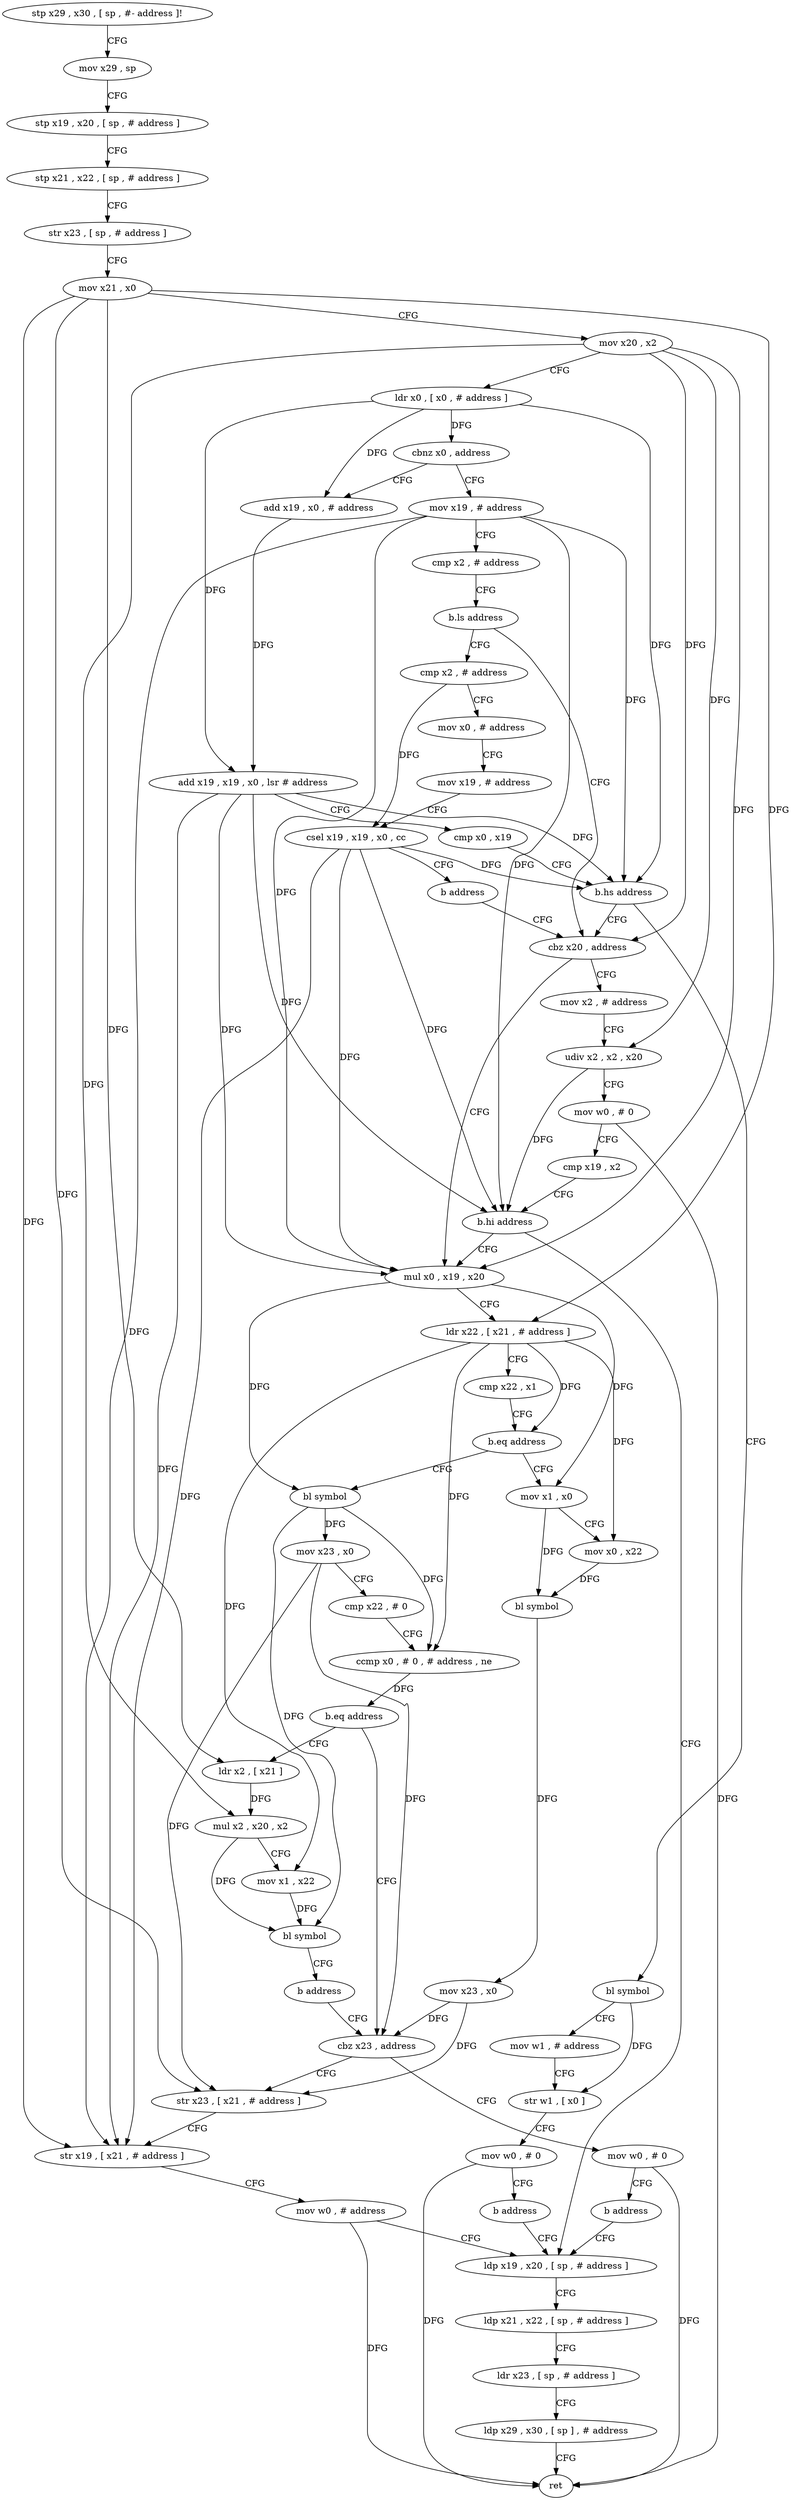 digraph "func" {
"163400" [label = "stp x29 , x30 , [ sp , #- address ]!" ]
"163404" [label = "mov x29 , sp" ]
"163408" [label = "stp x19 , x20 , [ sp , # address ]" ]
"163412" [label = "stp x21 , x22 , [ sp , # address ]" ]
"163416" [label = "str x23 , [ sp , # address ]" ]
"163420" [label = "mov x21 , x0" ]
"163424" [label = "mov x20 , x2" ]
"163428" [label = "ldr x0 , [ x0 , # address ]" ]
"163432" [label = "cbnz x0 , address" ]
"163468" [label = "add x19 , x0 , # address" ]
"163436" [label = "mov x19 , # address" ]
"163472" [label = "add x19 , x19 , x0 , lsr # address" ]
"163476" [label = "cmp x0 , x19" ]
"163480" [label = "b.hs address" ]
"163576" [label = "bl symbol" ]
"163484" [label = "cbz x20 , address" ]
"163440" [label = "cmp x2 , # address" ]
"163444" [label = "b.ls address" ]
"163448" [label = "cmp x2 , # address" ]
"163580" [label = "mov w1 , # address" ]
"163584" [label = "str w1 , [ x0 ]" ]
"163588" [label = "mov w0 , # 0" ]
"163592" [label = "b address" ]
"163556" [label = "ldp x19 , x20 , [ sp , # address ]" ]
"163508" [label = "mul x0 , x19 , x20" ]
"163488" [label = "mov x2 , # address" ]
"163452" [label = "mov x0 , # address" ]
"163456" [label = "mov x19 , # address" ]
"163460" [label = "csel x19 , x19 , x0 , cc" ]
"163464" [label = "b address" ]
"163560" [label = "ldp x21 , x22 , [ sp , # address ]" ]
"163564" [label = "ldr x23 , [ sp , # address ]" ]
"163568" [label = "ldp x29 , x30 , [ sp ] , # address" ]
"163572" [label = "ret" ]
"163512" [label = "ldr x22 , [ x21 , # address ]" ]
"163516" [label = "cmp x22 , x1" ]
"163520" [label = "b.eq address" ]
"163596" [label = "bl symbol" ]
"163524" [label = "mov x1 , x0" ]
"163492" [label = "udiv x2 , x2 , x20" ]
"163496" [label = "mov w0 , # 0" ]
"163500" [label = "cmp x19 , x2" ]
"163504" [label = "b.hi address" ]
"163600" [label = "mov x23 , x0" ]
"163604" [label = "cmp x22 , # 0" ]
"163608" [label = "ccmp x0 , # 0 , # address , ne" ]
"163612" [label = "b.eq address" ]
"163540" [label = "cbz x23 , address" ]
"163616" [label = "ldr x2 , [ x21 ]" ]
"163528" [label = "mov x0 , x22" ]
"163532" [label = "bl symbol" ]
"163536" [label = "mov x23 , x0" ]
"163636" [label = "mov w0 , # 0" ]
"163544" [label = "str x23 , [ x21 , # address ]" ]
"163620" [label = "mul x2 , x20 , x2" ]
"163624" [label = "mov x1 , x22" ]
"163628" [label = "bl symbol" ]
"163632" [label = "b address" ]
"163640" [label = "b address" ]
"163548" [label = "str x19 , [ x21 , # address ]" ]
"163552" [label = "mov w0 , # address" ]
"163400" -> "163404" [ label = "CFG" ]
"163404" -> "163408" [ label = "CFG" ]
"163408" -> "163412" [ label = "CFG" ]
"163412" -> "163416" [ label = "CFG" ]
"163416" -> "163420" [ label = "CFG" ]
"163420" -> "163424" [ label = "CFG" ]
"163420" -> "163512" [ label = "DFG" ]
"163420" -> "163544" [ label = "DFG" ]
"163420" -> "163548" [ label = "DFG" ]
"163420" -> "163616" [ label = "DFG" ]
"163424" -> "163428" [ label = "CFG" ]
"163424" -> "163484" [ label = "DFG" ]
"163424" -> "163508" [ label = "DFG" ]
"163424" -> "163492" [ label = "DFG" ]
"163424" -> "163620" [ label = "DFG" ]
"163428" -> "163432" [ label = "DFG" ]
"163428" -> "163468" [ label = "DFG" ]
"163428" -> "163472" [ label = "DFG" ]
"163428" -> "163480" [ label = "DFG" ]
"163432" -> "163468" [ label = "CFG" ]
"163432" -> "163436" [ label = "CFG" ]
"163468" -> "163472" [ label = "DFG" ]
"163436" -> "163440" [ label = "CFG" ]
"163436" -> "163480" [ label = "DFG" ]
"163436" -> "163508" [ label = "DFG" ]
"163436" -> "163504" [ label = "DFG" ]
"163436" -> "163548" [ label = "DFG" ]
"163472" -> "163476" [ label = "CFG" ]
"163472" -> "163480" [ label = "DFG" ]
"163472" -> "163508" [ label = "DFG" ]
"163472" -> "163504" [ label = "DFG" ]
"163472" -> "163548" [ label = "DFG" ]
"163476" -> "163480" [ label = "CFG" ]
"163480" -> "163576" [ label = "CFG" ]
"163480" -> "163484" [ label = "CFG" ]
"163576" -> "163580" [ label = "CFG" ]
"163576" -> "163584" [ label = "DFG" ]
"163484" -> "163508" [ label = "CFG" ]
"163484" -> "163488" [ label = "CFG" ]
"163440" -> "163444" [ label = "CFG" ]
"163444" -> "163484" [ label = "CFG" ]
"163444" -> "163448" [ label = "CFG" ]
"163448" -> "163452" [ label = "CFG" ]
"163448" -> "163460" [ label = "DFG" ]
"163580" -> "163584" [ label = "CFG" ]
"163584" -> "163588" [ label = "CFG" ]
"163588" -> "163592" [ label = "CFG" ]
"163588" -> "163572" [ label = "DFG" ]
"163592" -> "163556" [ label = "CFG" ]
"163556" -> "163560" [ label = "CFG" ]
"163508" -> "163512" [ label = "CFG" ]
"163508" -> "163596" [ label = "DFG" ]
"163508" -> "163524" [ label = "DFG" ]
"163488" -> "163492" [ label = "CFG" ]
"163452" -> "163456" [ label = "CFG" ]
"163456" -> "163460" [ label = "CFG" ]
"163460" -> "163464" [ label = "CFG" ]
"163460" -> "163480" [ label = "DFG" ]
"163460" -> "163508" [ label = "DFG" ]
"163460" -> "163504" [ label = "DFG" ]
"163460" -> "163548" [ label = "DFG" ]
"163464" -> "163484" [ label = "CFG" ]
"163560" -> "163564" [ label = "CFG" ]
"163564" -> "163568" [ label = "CFG" ]
"163568" -> "163572" [ label = "CFG" ]
"163512" -> "163516" [ label = "CFG" ]
"163512" -> "163520" [ label = "DFG" ]
"163512" -> "163608" [ label = "DFG" ]
"163512" -> "163528" [ label = "DFG" ]
"163512" -> "163624" [ label = "DFG" ]
"163516" -> "163520" [ label = "CFG" ]
"163520" -> "163596" [ label = "CFG" ]
"163520" -> "163524" [ label = "CFG" ]
"163596" -> "163600" [ label = "DFG" ]
"163596" -> "163608" [ label = "DFG" ]
"163596" -> "163628" [ label = "DFG" ]
"163524" -> "163528" [ label = "CFG" ]
"163524" -> "163532" [ label = "DFG" ]
"163492" -> "163496" [ label = "CFG" ]
"163492" -> "163504" [ label = "DFG" ]
"163496" -> "163500" [ label = "CFG" ]
"163496" -> "163572" [ label = "DFG" ]
"163500" -> "163504" [ label = "CFG" ]
"163504" -> "163556" [ label = "CFG" ]
"163504" -> "163508" [ label = "CFG" ]
"163600" -> "163604" [ label = "CFG" ]
"163600" -> "163540" [ label = "DFG" ]
"163600" -> "163544" [ label = "DFG" ]
"163604" -> "163608" [ label = "CFG" ]
"163608" -> "163612" [ label = "DFG" ]
"163612" -> "163540" [ label = "CFG" ]
"163612" -> "163616" [ label = "CFG" ]
"163540" -> "163636" [ label = "CFG" ]
"163540" -> "163544" [ label = "CFG" ]
"163616" -> "163620" [ label = "DFG" ]
"163528" -> "163532" [ label = "DFG" ]
"163532" -> "163536" [ label = "DFG" ]
"163536" -> "163540" [ label = "DFG" ]
"163536" -> "163544" [ label = "DFG" ]
"163636" -> "163640" [ label = "CFG" ]
"163636" -> "163572" [ label = "DFG" ]
"163544" -> "163548" [ label = "CFG" ]
"163620" -> "163624" [ label = "CFG" ]
"163620" -> "163628" [ label = "DFG" ]
"163624" -> "163628" [ label = "DFG" ]
"163628" -> "163632" [ label = "CFG" ]
"163632" -> "163540" [ label = "CFG" ]
"163640" -> "163556" [ label = "CFG" ]
"163548" -> "163552" [ label = "CFG" ]
"163552" -> "163556" [ label = "CFG" ]
"163552" -> "163572" [ label = "DFG" ]
}
